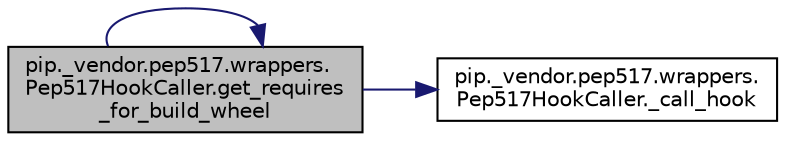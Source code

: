 digraph "pip._vendor.pep517.wrappers.Pep517HookCaller.get_requires_for_build_wheel"
{
 // LATEX_PDF_SIZE
  edge [fontname="Helvetica",fontsize="10",labelfontname="Helvetica",labelfontsize="10"];
  node [fontname="Helvetica",fontsize="10",shape=record];
  rankdir="LR";
  Node1 [label="pip._vendor.pep517.wrappers.\lPep517HookCaller.get_requires\l_for_build_wheel",height=0.2,width=0.4,color="black", fillcolor="grey75", style="filled", fontcolor="black",tooltip=" "];
  Node1 -> Node2 [color="midnightblue",fontsize="10",style="solid",fontname="Helvetica"];
  Node2 [label="pip._vendor.pep517.wrappers.\lPep517HookCaller._call_hook",height=0.2,width=0.4,color="black", fillcolor="white", style="filled",URL="$d4/dfc/classpip_1_1__vendor_1_1pep517_1_1wrappers_1_1_pep517_hook_caller.html#ae120a939084031cd8fa476af29b1f7c9",tooltip=" "];
  Node1 -> Node1 [color="midnightblue",fontsize="10",style="solid",fontname="Helvetica"];
}
